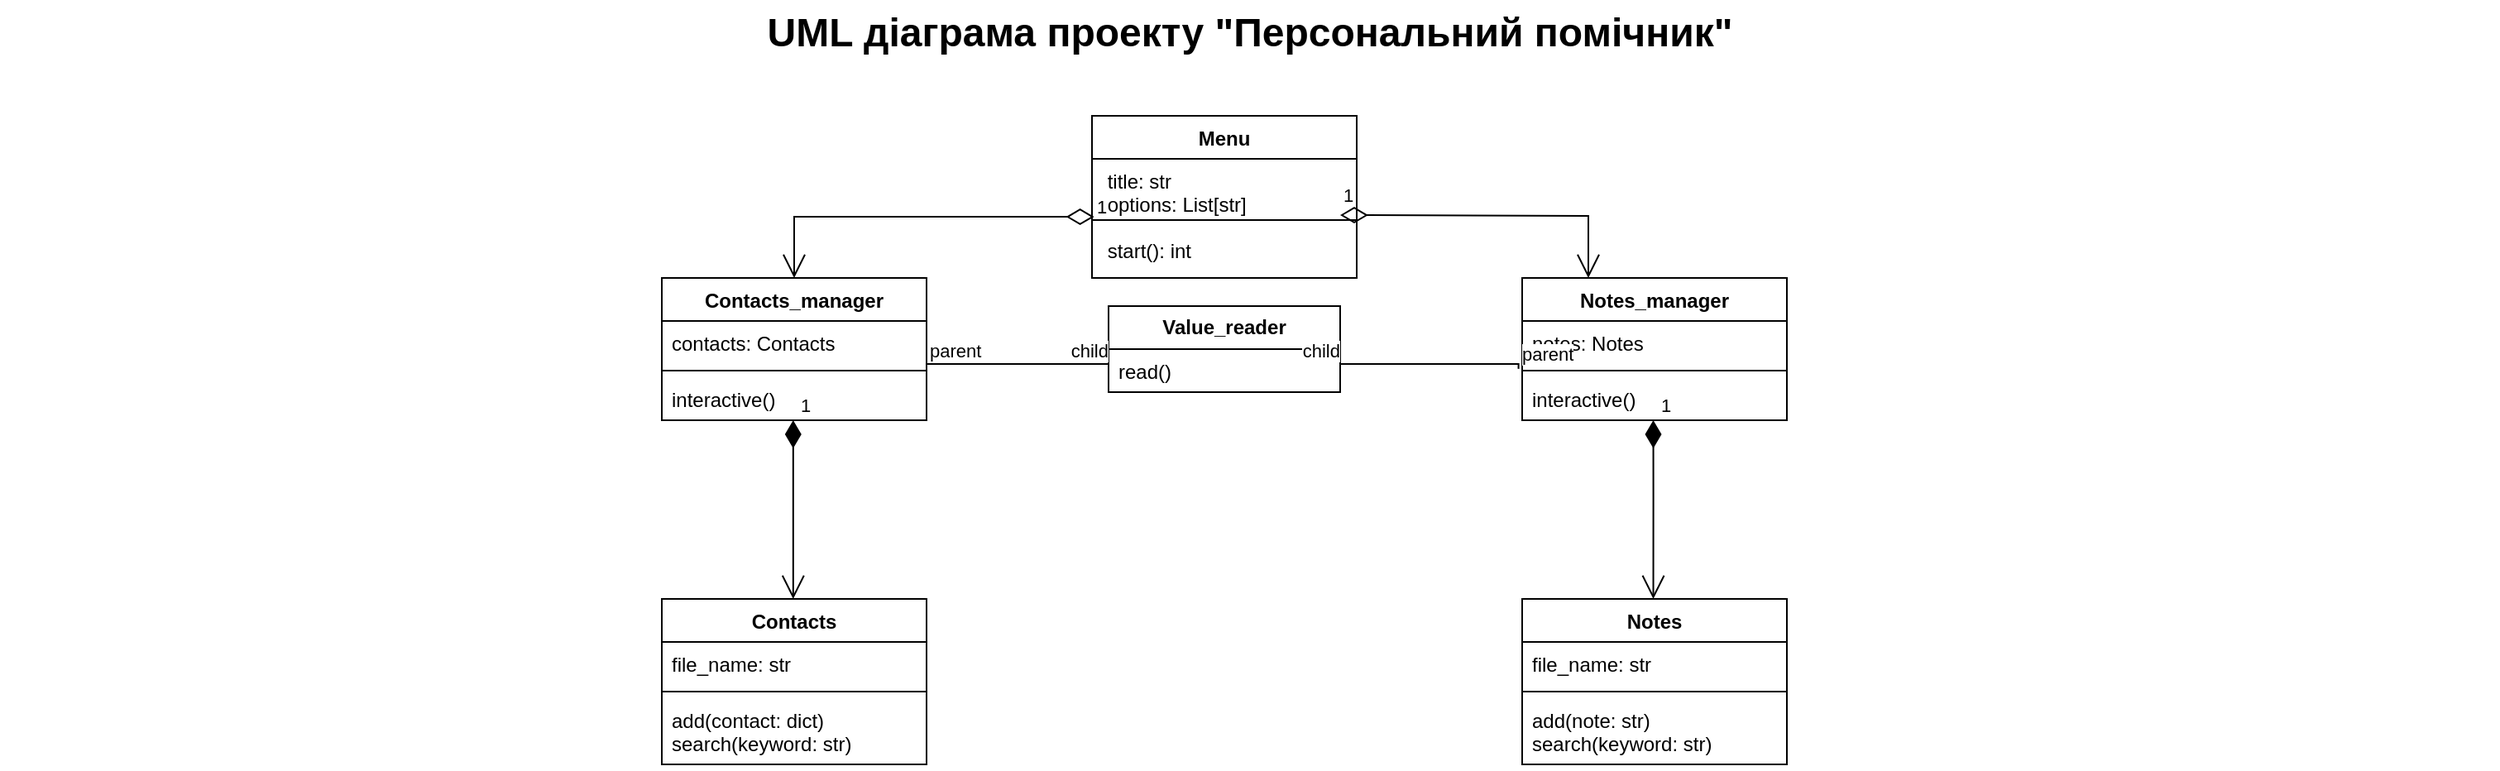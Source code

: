 <mxfile version="21.8.2" type="github">
  <diagram name="Page-1" id="929967ad-93f9-6ef4-fab6-5d389245f69c">
    <mxGraphModel dx="2150" dy="943" grid="1" gridSize="10" guides="1" tooltips="1" connect="1" arrows="1" fold="1" page="1" pageScale="1.5" pageWidth="1169" pageHeight="826" background="none" math="0" shadow="0">
      <root>
        <mxCell id="0" style=";html=1;" />
        <mxCell id="1" style=";html=1;" parent="0" />
        <mxCell id="1672d66443f91eb5-23" value="UML діаграма&amp;nbsp;проекту &quot;Персональний помічник&quot;" style="text;strokeColor=none;fillColor=none;html=1;fontSize=24;fontStyle=1;verticalAlign=middle;align=center;" parent="1" vertex="1">
          <mxGeometry x="80" y="30" width="1510" height="40" as="geometry" />
        </mxCell>
        <mxCell id="L87KnIiMxrIEmFmmjGx5-1" value="Menu" style="swimlane;fontStyle=1;align=center;verticalAlign=top;childLayout=stackLayout;horizontal=1;startSize=26;horizontalStack=0;resizeParent=1;resizeParentMax=0;resizeLast=0;collapsible=1;marginBottom=0;whiteSpace=wrap;html=1;" vertex="1" parent="1">
          <mxGeometry x="740" y="100" width="160" height="98" as="geometry" />
        </mxCell>
        <mxCell id="L87KnIiMxrIEmFmmjGx5-2" value="&amp;nbsp;title: str&lt;br&gt;&amp;nbsp;options: List[str]" style="text;strokeColor=none;fillColor=none;align=left;verticalAlign=top;spacingLeft=4;spacingRight=4;overflow=hidden;rotatable=0;points=[[0,0.5],[1,0.5]];portConstraint=eastwest;whiteSpace=wrap;html=1;" vertex="1" parent="L87KnIiMxrIEmFmmjGx5-1">
          <mxGeometry y="26" width="160" height="32" as="geometry" />
        </mxCell>
        <mxCell id="L87KnIiMxrIEmFmmjGx5-3" value="" style="line;strokeWidth=1;fillColor=none;align=left;verticalAlign=middle;spacingTop=-1;spacingLeft=3;spacingRight=3;rotatable=0;labelPosition=right;points=[];portConstraint=eastwest;strokeColor=inherit;" vertex="1" parent="L87KnIiMxrIEmFmmjGx5-1">
          <mxGeometry y="58" width="160" height="10" as="geometry" />
        </mxCell>
        <mxCell id="L87KnIiMxrIEmFmmjGx5-4" value="&amp;nbsp;start(): int" style="text;strokeColor=none;fillColor=none;align=left;verticalAlign=top;spacingLeft=4;spacingRight=4;overflow=hidden;rotatable=0;points=[[0,0.5],[1,0.5]];portConstraint=eastwest;whiteSpace=wrap;html=1;" vertex="1" parent="L87KnIiMxrIEmFmmjGx5-1">
          <mxGeometry y="68" width="160" height="30" as="geometry" />
        </mxCell>
        <mxCell id="L87KnIiMxrIEmFmmjGx5-9" value="Notes" style="swimlane;fontStyle=1;align=center;verticalAlign=top;childLayout=stackLayout;horizontal=1;startSize=26;horizontalStack=0;resizeParent=1;resizeParentMax=0;resizeLast=0;collapsible=1;marginBottom=0;whiteSpace=wrap;html=1;" vertex="1" parent="1">
          <mxGeometry x="1000" y="392" width="160" height="100" as="geometry" />
        </mxCell>
        <mxCell id="L87KnIiMxrIEmFmmjGx5-10" value="file_name: str" style="text;strokeColor=none;fillColor=none;align=left;verticalAlign=top;spacingLeft=4;spacingRight=4;overflow=hidden;rotatable=0;points=[[0,0.5],[1,0.5]];portConstraint=eastwest;whiteSpace=wrap;html=1;" vertex="1" parent="L87KnIiMxrIEmFmmjGx5-9">
          <mxGeometry y="26" width="160" height="26" as="geometry" />
        </mxCell>
        <mxCell id="L87KnIiMxrIEmFmmjGx5-11" value="" style="line;strokeWidth=1;fillColor=none;align=left;verticalAlign=middle;spacingTop=-1;spacingLeft=3;spacingRight=3;rotatable=0;labelPosition=right;points=[];portConstraint=eastwest;strokeColor=inherit;" vertex="1" parent="L87KnIiMxrIEmFmmjGx5-9">
          <mxGeometry y="52" width="160" height="8" as="geometry" />
        </mxCell>
        <mxCell id="L87KnIiMxrIEmFmmjGx5-12" value="add(note: str)&lt;br&gt;search(keyword: str)&lt;br&gt;" style="text;strokeColor=none;fillColor=none;align=left;verticalAlign=top;spacingLeft=4;spacingRight=4;overflow=hidden;rotatable=0;points=[[0,0.5],[1,0.5]];portConstraint=eastwest;whiteSpace=wrap;html=1;" vertex="1" parent="L87KnIiMxrIEmFmmjGx5-9">
          <mxGeometry y="60" width="160" height="40" as="geometry" />
        </mxCell>
        <mxCell id="L87KnIiMxrIEmFmmjGx5-13" value="Contacts" style="swimlane;fontStyle=1;align=center;verticalAlign=top;childLayout=stackLayout;horizontal=1;startSize=26;horizontalStack=0;resizeParent=1;resizeParentMax=0;resizeLast=0;collapsible=1;marginBottom=0;whiteSpace=wrap;html=1;" vertex="1" parent="1">
          <mxGeometry x="480" y="392" width="160" height="100" as="geometry" />
        </mxCell>
        <mxCell id="L87KnIiMxrIEmFmmjGx5-14" value="file_name: str" style="text;strokeColor=none;fillColor=none;align=left;verticalAlign=top;spacingLeft=4;spacingRight=4;overflow=hidden;rotatable=0;points=[[0,0.5],[1,0.5]];portConstraint=eastwest;whiteSpace=wrap;html=1;" vertex="1" parent="L87KnIiMxrIEmFmmjGx5-13">
          <mxGeometry y="26" width="160" height="26" as="geometry" />
        </mxCell>
        <mxCell id="L87KnIiMxrIEmFmmjGx5-15" value="" style="line;strokeWidth=1;fillColor=none;align=left;verticalAlign=middle;spacingTop=-1;spacingLeft=3;spacingRight=3;rotatable=0;labelPosition=right;points=[];portConstraint=eastwest;strokeColor=inherit;" vertex="1" parent="L87KnIiMxrIEmFmmjGx5-13">
          <mxGeometry y="52" width="160" height="8" as="geometry" />
        </mxCell>
        <mxCell id="L87KnIiMxrIEmFmmjGx5-16" value="add(contact: dict)&lt;br&gt;search(keyword: str)" style="text;strokeColor=none;fillColor=none;align=left;verticalAlign=top;spacingLeft=4;spacingRight=4;overflow=hidden;rotatable=0;points=[[0,0.5],[1,0.5]];portConstraint=eastwest;whiteSpace=wrap;html=1;" vertex="1" parent="L87KnIiMxrIEmFmmjGx5-13">
          <mxGeometry y="60" width="160" height="40" as="geometry" />
        </mxCell>
        <mxCell id="L87KnIiMxrIEmFmmjGx5-17" value="Notes_manager" style="swimlane;fontStyle=1;align=center;verticalAlign=top;childLayout=stackLayout;horizontal=1;startSize=26;horizontalStack=0;resizeParent=1;resizeParentMax=0;resizeLast=0;collapsible=1;marginBottom=0;whiteSpace=wrap;html=1;" vertex="1" parent="1">
          <mxGeometry x="1000" y="198" width="160" height="86" as="geometry" />
        </mxCell>
        <mxCell id="L87KnIiMxrIEmFmmjGx5-18" value="notes: Notes" style="text;strokeColor=none;fillColor=none;align=left;verticalAlign=top;spacingLeft=4;spacingRight=4;overflow=hidden;rotatable=0;points=[[0,0.5],[1,0.5]];portConstraint=eastwest;whiteSpace=wrap;html=1;" vertex="1" parent="L87KnIiMxrIEmFmmjGx5-17">
          <mxGeometry y="26" width="160" height="26" as="geometry" />
        </mxCell>
        <mxCell id="L87KnIiMxrIEmFmmjGx5-19" value="" style="line;strokeWidth=1;fillColor=none;align=left;verticalAlign=middle;spacingTop=-1;spacingLeft=3;spacingRight=3;rotatable=0;labelPosition=right;points=[];portConstraint=eastwest;strokeColor=inherit;" vertex="1" parent="L87KnIiMxrIEmFmmjGx5-17">
          <mxGeometry y="52" width="160" height="8" as="geometry" />
        </mxCell>
        <mxCell id="L87KnIiMxrIEmFmmjGx5-20" value="interactive()" style="text;strokeColor=none;fillColor=none;align=left;verticalAlign=top;spacingLeft=4;spacingRight=4;overflow=hidden;rotatable=0;points=[[0,0.5],[1,0.5]];portConstraint=eastwest;whiteSpace=wrap;html=1;" vertex="1" parent="L87KnIiMxrIEmFmmjGx5-17">
          <mxGeometry y="60" width="160" height="26" as="geometry" />
        </mxCell>
        <mxCell id="L87KnIiMxrIEmFmmjGx5-21" value="Contacts_manager" style="swimlane;fontStyle=1;align=center;verticalAlign=top;childLayout=stackLayout;horizontal=1;startSize=26;horizontalStack=0;resizeParent=1;resizeParentMax=0;resizeLast=0;collapsible=1;marginBottom=0;whiteSpace=wrap;html=1;" vertex="1" parent="1">
          <mxGeometry x="480" y="198" width="160" height="86" as="geometry" />
        </mxCell>
        <mxCell id="L87KnIiMxrIEmFmmjGx5-22" value="contacts: Contacts" style="text;strokeColor=none;fillColor=none;align=left;verticalAlign=top;spacingLeft=4;spacingRight=4;overflow=hidden;rotatable=0;points=[[0,0.5],[1,0.5]];portConstraint=eastwest;whiteSpace=wrap;html=1;" vertex="1" parent="L87KnIiMxrIEmFmmjGx5-21">
          <mxGeometry y="26" width="160" height="26" as="geometry" />
        </mxCell>
        <mxCell id="L87KnIiMxrIEmFmmjGx5-23" value="" style="line;strokeWidth=1;fillColor=none;align=left;verticalAlign=middle;spacingTop=-1;spacingLeft=3;spacingRight=3;rotatable=0;labelPosition=right;points=[];portConstraint=eastwest;strokeColor=inherit;" vertex="1" parent="L87KnIiMxrIEmFmmjGx5-21">
          <mxGeometry y="52" width="160" height="8" as="geometry" />
        </mxCell>
        <mxCell id="L87KnIiMxrIEmFmmjGx5-24" value="interactive()" style="text;strokeColor=none;fillColor=none;align=left;verticalAlign=top;spacingLeft=4;spacingRight=4;overflow=hidden;rotatable=0;points=[[0,0.5],[1,0.5]];portConstraint=eastwest;whiteSpace=wrap;html=1;" vertex="1" parent="L87KnIiMxrIEmFmmjGx5-21">
          <mxGeometry y="60" width="160" height="26" as="geometry" />
        </mxCell>
        <mxCell id="L87KnIiMxrIEmFmmjGx5-25" value="&lt;b&gt;Value_reader&lt;/b&gt;" style="swimlane;fontStyle=0;childLayout=stackLayout;horizontal=1;startSize=26;fillColor=none;horizontalStack=0;resizeParent=1;resizeParentMax=0;resizeLast=0;collapsible=1;marginBottom=0;whiteSpace=wrap;html=1;" vertex="1" parent="1">
          <mxGeometry x="750" y="215" width="140" height="52" as="geometry" />
        </mxCell>
        <mxCell id="L87KnIiMxrIEmFmmjGx5-26" value="read()" style="text;strokeColor=none;fillColor=none;align=left;verticalAlign=top;spacingLeft=4;spacingRight=4;overflow=hidden;rotatable=0;points=[[0,0.5],[1,0.5]];portConstraint=eastwest;whiteSpace=wrap;html=1;" vertex="1" parent="L87KnIiMxrIEmFmmjGx5-25">
          <mxGeometry y="26" width="140" height="26" as="geometry" />
        </mxCell>
        <mxCell id="L87KnIiMxrIEmFmmjGx5-45" value="1" style="endArrow=open;html=1;endSize=12;startArrow=diamondThin;startSize=14;startFill=0;edgeStyle=orthogonalEdgeStyle;align=left;verticalAlign=bottom;rounded=0;entryX=0.25;entryY=0;entryDx=0;entryDy=0;" edge="1" parent="1" target="L87KnIiMxrIEmFmmjGx5-17">
          <mxGeometry x="-1" y="3" relative="1" as="geometry">
            <mxPoint x="890" y="160" as="sourcePoint" />
            <mxPoint x="1050" y="160" as="targetPoint" />
          </mxGeometry>
        </mxCell>
        <mxCell id="L87KnIiMxrIEmFmmjGx5-46" value="1" style="endArrow=open;html=1;endSize=12;startArrow=diamondThin;startSize=14;startFill=0;edgeStyle=orthogonalEdgeStyle;align=left;verticalAlign=bottom;rounded=0;entryX=0.5;entryY=0;entryDx=0;entryDy=0;exitX=0.008;exitY=-0.233;exitDx=0;exitDy=0;exitPerimeter=0;" edge="1" parent="1" source="L87KnIiMxrIEmFmmjGx5-4" target="L87KnIiMxrIEmFmmjGx5-21">
          <mxGeometry x="-1" y="3" relative="1" as="geometry">
            <mxPoint x="540" y="150" as="sourcePoint" />
            <mxPoint x="690" y="188" as="targetPoint" />
          </mxGeometry>
        </mxCell>
        <mxCell id="L87KnIiMxrIEmFmmjGx5-47" value="1" style="endArrow=open;html=1;endSize=12;startArrow=diamondThin;startSize=14;startFill=1;edgeStyle=orthogonalEdgeStyle;align=left;verticalAlign=bottom;rounded=0;entryX=0.5;entryY=0;entryDx=0;entryDy=0;exitX=0.5;exitY=1;exitDx=0;exitDy=0;" edge="1" parent="1">
          <mxGeometry x="-1" y="3" relative="1" as="geometry">
            <mxPoint x="559.41" y="284" as="sourcePoint" />
            <mxPoint x="559.41" y="392" as="targetPoint" />
            <Array as="points">
              <mxPoint x="559.41" y="330" />
              <mxPoint x="559.41" y="330" />
            </Array>
          </mxGeometry>
        </mxCell>
        <mxCell id="L87KnIiMxrIEmFmmjGx5-48" value="1" style="endArrow=open;html=1;endSize=12;startArrow=diamondThin;startSize=14;startFill=1;edgeStyle=orthogonalEdgeStyle;align=left;verticalAlign=bottom;rounded=0;entryX=0.5;entryY=0;entryDx=0;entryDy=0;exitX=0.5;exitY=1;exitDx=0;exitDy=0;" edge="1" parent="1">
          <mxGeometry x="-1" y="3" relative="1" as="geometry">
            <mxPoint x="1079.26" y="284" as="sourcePoint" />
            <mxPoint x="1079.26" y="392" as="targetPoint" />
            <Array as="points">
              <mxPoint x="1079.26" y="330" />
              <mxPoint x="1079.26" y="330" />
            </Array>
          </mxGeometry>
        </mxCell>
        <mxCell id="L87KnIiMxrIEmFmmjGx5-55" value="" style="endArrow=none;html=1;edgeStyle=orthogonalEdgeStyle;rounded=0;" edge="1" parent="1">
          <mxGeometry relative="1" as="geometry">
            <mxPoint x="640" y="250" as="sourcePoint" />
            <mxPoint x="750" y="250" as="targetPoint" />
            <Array as="points">
              <mxPoint x="710" y="250" />
              <mxPoint x="710" y="250" />
            </Array>
          </mxGeometry>
        </mxCell>
        <mxCell id="L87KnIiMxrIEmFmmjGx5-56" value="parent" style="edgeLabel;resizable=0;html=1;align=left;verticalAlign=bottom;" connectable="0" vertex="1" parent="L87KnIiMxrIEmFmmjGx5-55">
          <mxGeometry x="-1" relative="1" as="geometry" />
        </mxCell>
        <mxCell id="L87KnIiMxrIEmFmmjGx5-57" value="child" style="edgeLabel;resizable=0;html=1;align=right;verticalAlign=bottom;" connectable="0" vertex="1" parent="L87KnIiMxrIEmFmmjGx5-55">
          <mxGeometry x="1" relative="1" as="geometry" />
        </mxCell>
        <mxCell id="L87KnIiMxrIEmFmmjGx5-58" value="" style="endArrow=none;html=1;edgeStyle=orthogonalEdgeStyle;rounded=0;exitX=-0.014;exitY=1.113;exitDx=0;exitDy=0;exitPerimeter=0;" edge="1" parent="1" source="L87KnIiMxrIEmFmmjGx5-18">
          <mxGeometry relative="1" as="geometry">
            <mxPoint x="960" y="250" as="sourcePoint" />
            <mxPoint x="890" y="250" as="targetPoint" />
            <Array as="points">
              <mxPoint x="998" y="250" />
            </Array>
          </mxGeometry>
        </mxCell>
        <mxCell id="L87KnIiMxrIEmFmmjGx5-59" value="parent" style="edgeLabel;resizable=0;html=1;align=left;verticalAlign=bottom;" connectable="0" vertex="1" parent="L87KnIiMxrIEmFmmjGx5-58">
          <mxGeometry x="-1" relative="1" as="geometry" />
        </mxCell>
        <mxCell id="L87KnIiMxrIEmFmmjGx5-60" value="child" style="edgeLabel;resizable=0;html=1;align=right;verticalAlign=bottom;" connectable="0" vertex="1" parent="L87KnIiMxrIEmFmmjGx5-58">
          <mxGeometry x="1" relative="1" as="geometry" />
        </mxCell>
      </root>
    </mxGraphModel>
  </diagram>
</mxfile>
